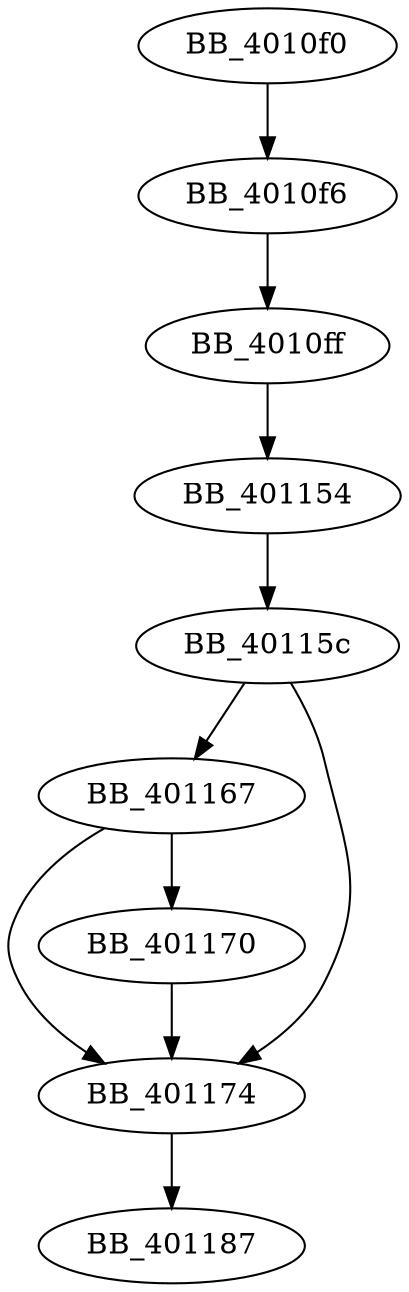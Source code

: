 DiGraph sub_4010F0{
BB_4010f0->BB_4010f6
BB_4010f6->BB_4010ff
BB_4010ff->BB_401154
BB_401154->BB_40115c
BB_40115c->BB_401167
BB_40115c->BB_401174
BB_401167->BB_401170
BB_401167->BB_401174
BB_401170->BB_401174
BB_401174->BB_401187
}
